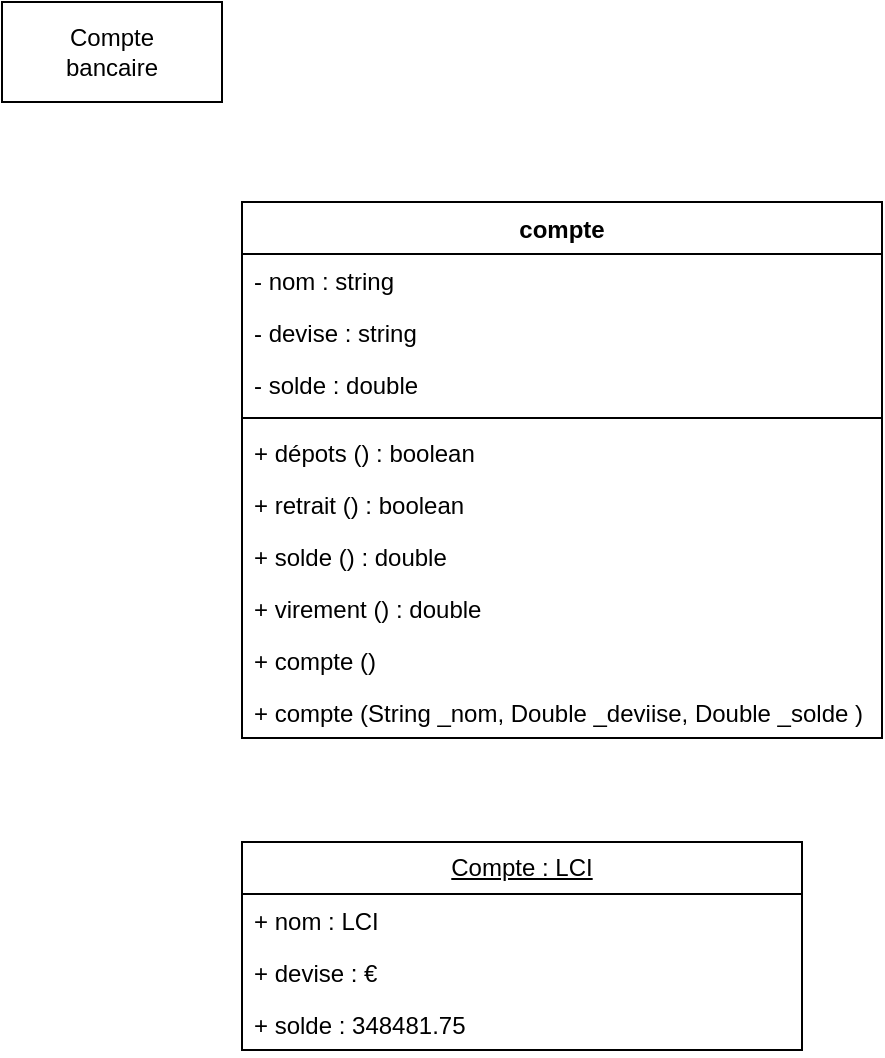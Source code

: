 <mxfile version="22.1.21" type="device">
  <diagram name="Page-1" id="DyBkV_8Fn4xdil30yfAf">
    <mxGraphModel dx="474" dy="844" grid="1" gridSize="10" guides="1" tooltips="1" connect="1" arrows="1" fold="1" page="1" pageScale="1" pageWidth="827" pageHeight="1169" math="0" shadow="0">
      <root>
        <mxCell id="0" />
        <mxCell id="1" parent="0" />
        <mxCell id="W02PeJp-I_U9bWZywqX--1" value="Compte&lt;br&gt;bancaire" style="html=1;whiteSpace=wrap;" vertex="1" parent="1">
          <mxGeometry x="40" y="20" width="110" height="50" as="geometry" />
        </mxCell>
        <mxCell id="W02PeJp-I_U9bWZywqX--2" value="compte" style="swimlane;fontStyle=1;align=center;verticalAlign=top;childLayout=stackLayout;horizontal=1;startSize=26;horizontalStack=0;resizeParent=1;resizeParentMax=0;resizeLast=0;collapsible=1;marginBottom=0;whiteSpace=wrap;html=1;" vertex="1" parent="1">
          <mxGeometry x="160" y="120" width="320" height="268" as="geometry" />
        </mxCell>
        <mxCell id="W02PeJp-I_U9bWZywqX--3" value="- nom : string" style="text;strokeColor=none;fillColor=none;align=left;verticalAlign=top;spacingLeft=4;spacingRight=4;overflow=hidden;rotatable=0;points=[[0,0.5],[1,0.5]];portConstraint=eastwest;whiteSpace=wrap;html=1;" vertex="1" parent="W02PeJp-I_U9bWZywqX--2">
          <mxGeometry y="26" width="320" height="26" as="geometry" />
        </mxCell>
        <mxCell id="W02PeJp-I_U9bWZywqX--6" value="- devise : string" style="text;strokeColor=none;fillColor=none;align=left;verticalAlign=top;spacingLeft=4;spacingRight=4;overflow=hidden;rotatable=0;points=[[0,0.5],[1,0.5]];portConstraint=eastwest;whiteSpace=wrap;html=1;" vertex="1" parent="W02PeJp-I_U9bWZywqX--2">
          <mxGeometry y="52" width="320" height="26" as="geometry" />
        </mxCell>
        <mxCell id="W02PeJp-I_U9bWZywqX--7" value="- solde : double" style="text;strokeColor=none;fillColor=none;align=left;verticalAlign=top;spacingLeft=4;spacingRight=4;overflow=hidden;rotatable=0;points=[[0,0.5],[1,0.5]];portConstraint=eastwest;whiteSpace=wrap;html=1;" vertex="1" parent="W02PeJp-I_U9bWZywqX--2">
          <mxGeometry y="78" width="320" height="26" as="geometry" />
        </mxCell>
        <mxCell id="W02PeJp-I_U9bWZywqX--4" value="" style="line;strokeWidth=1;fillColor=none;align=left;verticalAlign=middle;spacingTop=-1;spacingLeft=3;spacingRight=3;rotatable=0;labelPosition=right;points=[];portConstraint=eastwest;strokeColor=inherit;" vertex="1" parent="W02PeJp-I_U9bWZywqX--2">
          <mxGeometry y="104" width="320" height="8" as="geometry" />
        </mxCell>
        <mxCell id="W02PeJp-I_U9bWZywqX--5" value="+ dépots () : boolean" style="text;strokeColor=none;fillColor=none;align=left;verticalAlign=top;spacingLeft=4;spacingRight=4;overflow=hidden;rotatable=0;points=[[0,0.5],[1,0.5]];portConstraint=eastwest;whiteSpace=wrap;html=1;" vertex="1" parent="W02PeJp-I_U9bWZywqX--2">
          <mxGeometry y="112" width="320" height="26" as="geometry" />
        </mxCell>
        <mxCell id="W02PeJp-I_U9bWZywqX--14" value="+ retrait () : boolean" style="text;strokeColor=none;fillColor=none;align=left;verticalAlign=top;spacingLeft=4;spacingRight=4;overflow=hidden;rotatable=0;points=[[0,0.5],[1,0.5]];portConstraint=eastwest;whiteSpace=wrap;html=1;" vertex="1" parent="W02PeJp-I_U9bWZywqX--2">
          <mxGeometry y="138" width="320" height="26" as="geometry" />
        </mxCell>
        <mxCell id="W02PeJp-I_U9bWZywqX--13" value="+ solde () : double" style="text;strokeColor=none;fillColor=none;align=left;verticalAlign=top;spacingLeft=4;spacingRight=4;overflow=hidden;rotatable=0;points=[[0,0.5],[1,0.5]];portConstraint=eastwest;whiteSpace=wrap;html=1;" vertex="1" parent="W02PeJp-I_U9bWZywqX--2">
          <mxGeometry y="164" width="320" height="26" as="geometry" />
        </mxCell>
        <mxCell id="W02PeJp-I_U9bWZywqX--12" value="+ virement () : double" style="text;strokeColor=none;fillColor=none;align=left;verticalAlign=top;spacingLeft=4;spacingRight=4;overflow=hidden;rotatable=0;points=[[0,0.5],[1,0.5]];portConstraint=eastwest;whiteSpace=wrap;html=1;" vertex="1" parent="W02PeJp-I_U9bWZywqX--2">
          <mxGeometry y="190" width="320" height="26" as="geometry" />
        </mxCell>
        <mxCell id="W02PeJp-I_U9bWZywqX--16" value="+ compte ()" style="text;strokeColor=none;fillColor=none;align=left;verticalAlign=top;spacingLeft=4;spacingRight=4;overflow=hidden;rotatable=0;points=[[0,0.5],[1,0.5]];portConstraint=eastwest;whiteSpace=wrap;html=1;" vertex="1" parent="W02PeJp-I_U9bWZywqX--2">
          <mxGeometry y="216" width="320" height="26" as="geometry" />
        </mxCell>
        <mxCell id="W02PeJp-I_U9bWZywqX--15" value="+ compte (String _nom, Double _deviise, Double _solde )" style="text;strokeColor=none;fillColor=none;align=left;verticalAlign=top;spacingLeft=4;spacingRight=4;overflow=hidden;rotatable=0;points=[[0,0.5],[1,0.5]];portConstraint=eastwest;whiteSpace=wrap;html=1;" vertex="1" parent="W02PeJp-I_U9bWZywqX--2">
          <mxGeometry y="242" width="320" height="26" as="geometry" />
        </mxCell>
        <mxCell id="W02PeJp-I_U9bWZywqX--17" value="&lt;u&gt;Compte : LCI&lt;/u&gt;" style="swimlane;fontStyle=0;childLayout=stackLayout;horizontal=1;startSize=26;fillColor=none;horizontalStack=0;resizeParent=1;resizeParentMax=0;resizeLast=0;collapsible=1;marginBottom=0;whiteSpace=wrap;html=1;" vertex="1" parent="1">
          <mxGeometry x="160" y="440" width="280" height="104" as="geometry" />
        </mxCell>
        <mxCell id="W02PeJp-I_U9bWZywqX--18" value="+ nom : LCI" style="text;strokeColor=none;fillColor=none;align=left;verticalAlign=top;spacingLeft=4;spacingRight=4;overflow=hidden;rotatable=0;points=[[0,0.5],[1,0.5]];portConstraint=eastwest;whiteSpace=wrap;html=1;" vertex="1" parent="W02PeJp-I_U9bWZywqX--17">
          <mxGeometry y="26" width="280" height="26" as="geometry" />
        </mxCell>
        <mxCell id="W02PeJp-I_U9bWZywqX--19" value="+ devise : €&amp;nbsp;&lt;br&gt;" style="text;strokeColor=none;fillColor=none;align=left;verticalAlign=top;spacingLeft=4;spacingRight=4;overflow=hidden;rotatable=0;points=[[0,0.5],[1,0.5]];portConstraint=eastwest;whiteSpace=wrap;html=1;" vertex="1" parent="W02PeJp-I_U9bWZywqX--17">
          <mxGeometry y="52" width="280" height="26" as="geometry" />
        </mxCell>
        <mxCell id="W02PeJp-I_U9bWZywqX--20" value="+ solde : 348481.75" style="text;strokeColor=none;fillColor=none;align=left;verticalAlign=top;spacingLeft=4;spacingRight=4;overflow=hidden;rotatable=0;points=[[0,0.5],[1,0.5]];portConstraint=eastwest;whiteSpace=wrap;html=1;" vertex="1" parent="W02PeJp-I_U9bWZywqX--17">
          <mxGeometry y="78" width="280" height="26" as="geometry" />
        </mxCell>
      </root>
    </mxGraphModel>
  </diagram>
</mxfile>

